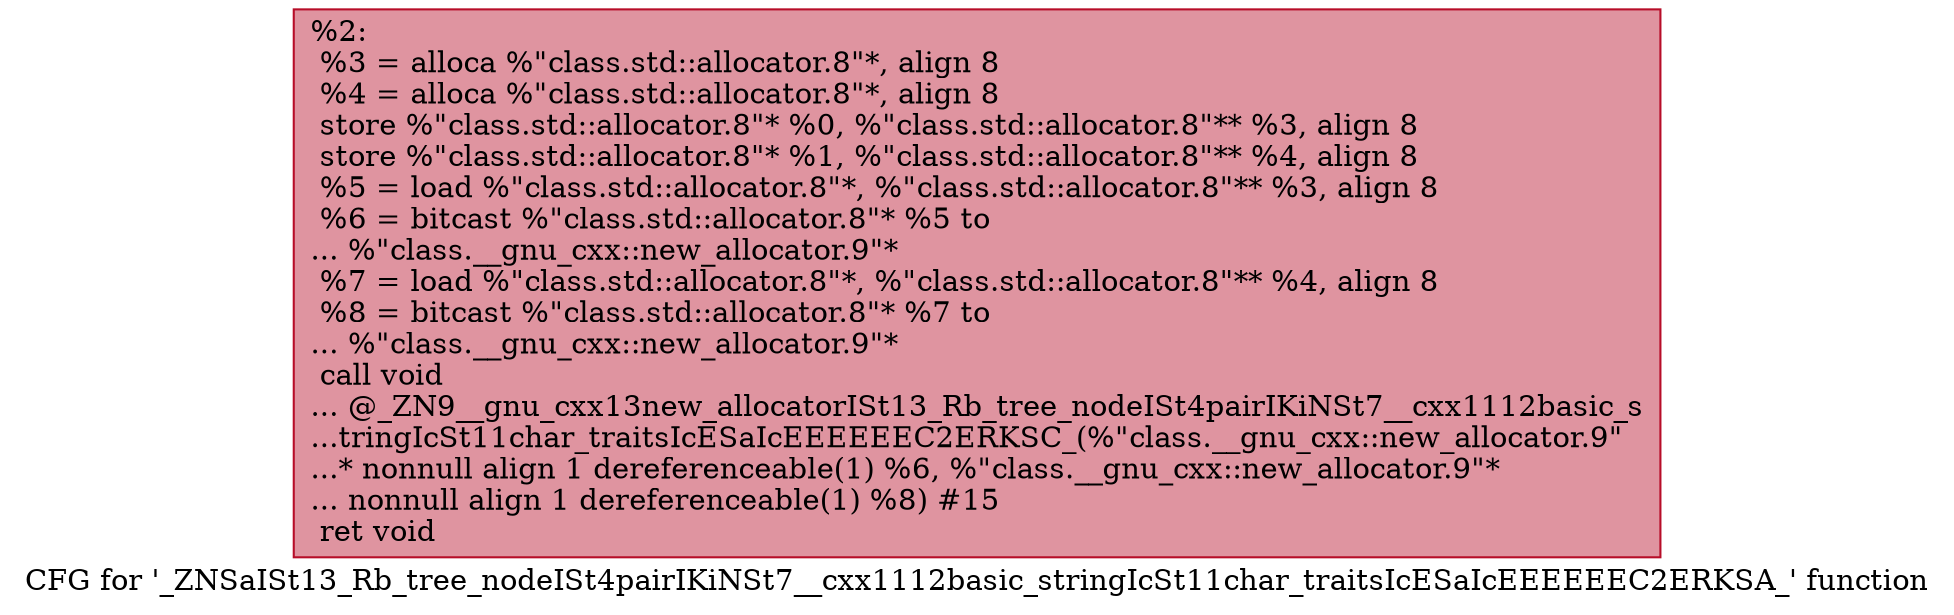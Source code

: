 digraph "CFG for '_ZNSaISt13_Rb_tree_nodeISt4pairIKiNSt7__cxx1112basic_stringIcSt11char_traitsIcESaIcEEEEEEC2ERKSA_' function" {
	label="CFG for '_ZNSaISt13_Rb_tree_nodeISt4pairIKiNSt7__cxx1112basic_stringIcSt11char_traitsIcESaIcEEEEEEC2ERKSA_' function";

	Node0x561d2df37430 [shape=record,color="#b70d28ff", style=filled, fillcolor="#b70d2870",label="{%2:\l  %3 = alloca %\"class.std::allocator.8\"*, align 8\l  %4 = alloca %\"class.std::allocator.8\"*, align 8\l  store %\"class.std::allocator.8\"* %0, %\"class.std::allocator.8\"** %3, align 8\l  store %\"class.std::allocator.8\"* %1, %\"class.std::allocator.8\"** %4, align 8\l  %5 = load %\"class.std::allocator.8\"*, %\"class.std::allocator.8\"** %3, align 8\l  %6 = bitcast %\"class.std::allocator.8\"* %5 to\l... %\"class.__gnu_cxx::new_allocator.9\"*\l  %7 = load %\"class.std::allocator.8\"*, %\"class.std::allocator.8\"** %4, align 8\l  %8 = bitcast %\"class.std::allocator.8\"* %7 to\l... %\"class.__gnu_cxx::new_allocator.9\"*\l  call void\l... @_ZN9__gnu_cxx13new_allocatorISt13_Rb_tree_nodeISt4pairIKiNSt7__cxx1112basic_s\l...tringIcSt11char_traitsIcESaIcEEEEEEC2ERKSC_(%\"class.__gnu_cxx::new_allocator.9\"\l...* nonnull align 1 dereferenceable(1) %6, %\"class.__gnu_cxx::new_allocator.9\"*\l... nonnull align 1 dereferenceable(1) %8) #15\l  ret void\l}"];
}

